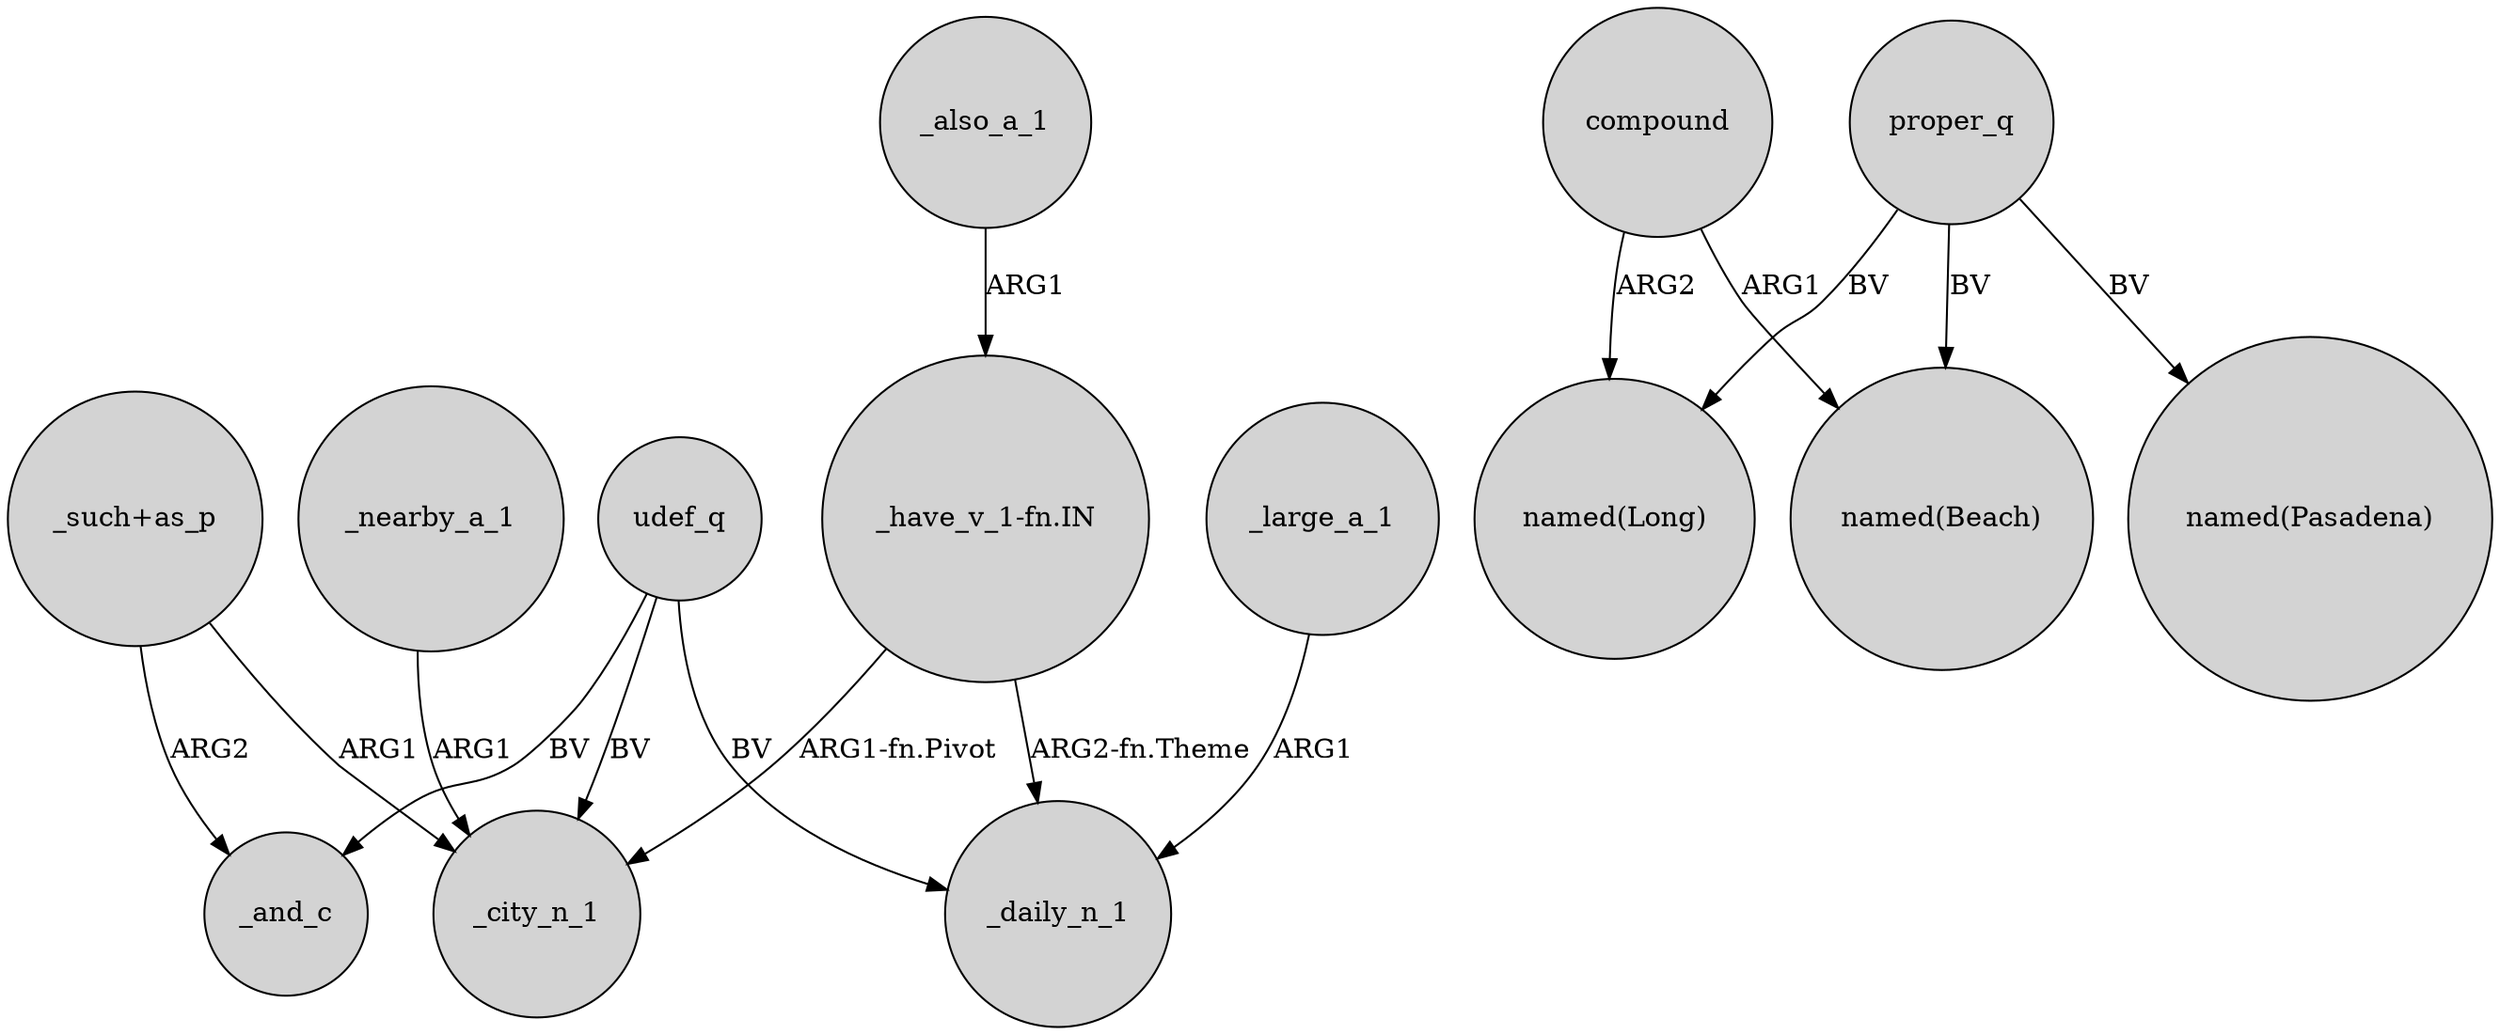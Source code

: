 digraph {
	node [shape=circle style=filled]
	"_such+as_p" -> _and_c [label=ARG2]
	compound -> "named(Long)" [label=ARG2]
	"_have_v_1-fn.IN" -> _daily_n_1 [label="ARG2-fn.Theme"]
	compound -> "named(Beach)" [label=ARG1]
	proper_q -> "named(Beach)" [label=BV]
	_nearby_a_1 -> _city_n_1 [label=ARG1]
	udef_q -> _daily_n_1 [label=BV]
	"_have_v_1-fn.IN" -> _city_n_1 [label="ARG1-fn.Pivot"]
	udef_q -> _and_c [label=BV]
	"_such+as_p" -> _city_n_1 [label=ARG1]
	proper_q -> "named(Pasadena)" [label=BV]
	_also_a_1 -> "_have_v_1-fn.IN" [label=ARG1]
	_large_a_1 -> _daily_n_1 [label=ARG1]
	proper_q -> "named(Long)" [label=BV]
	udef_q -> _city_n_1 [label=BV]
}
